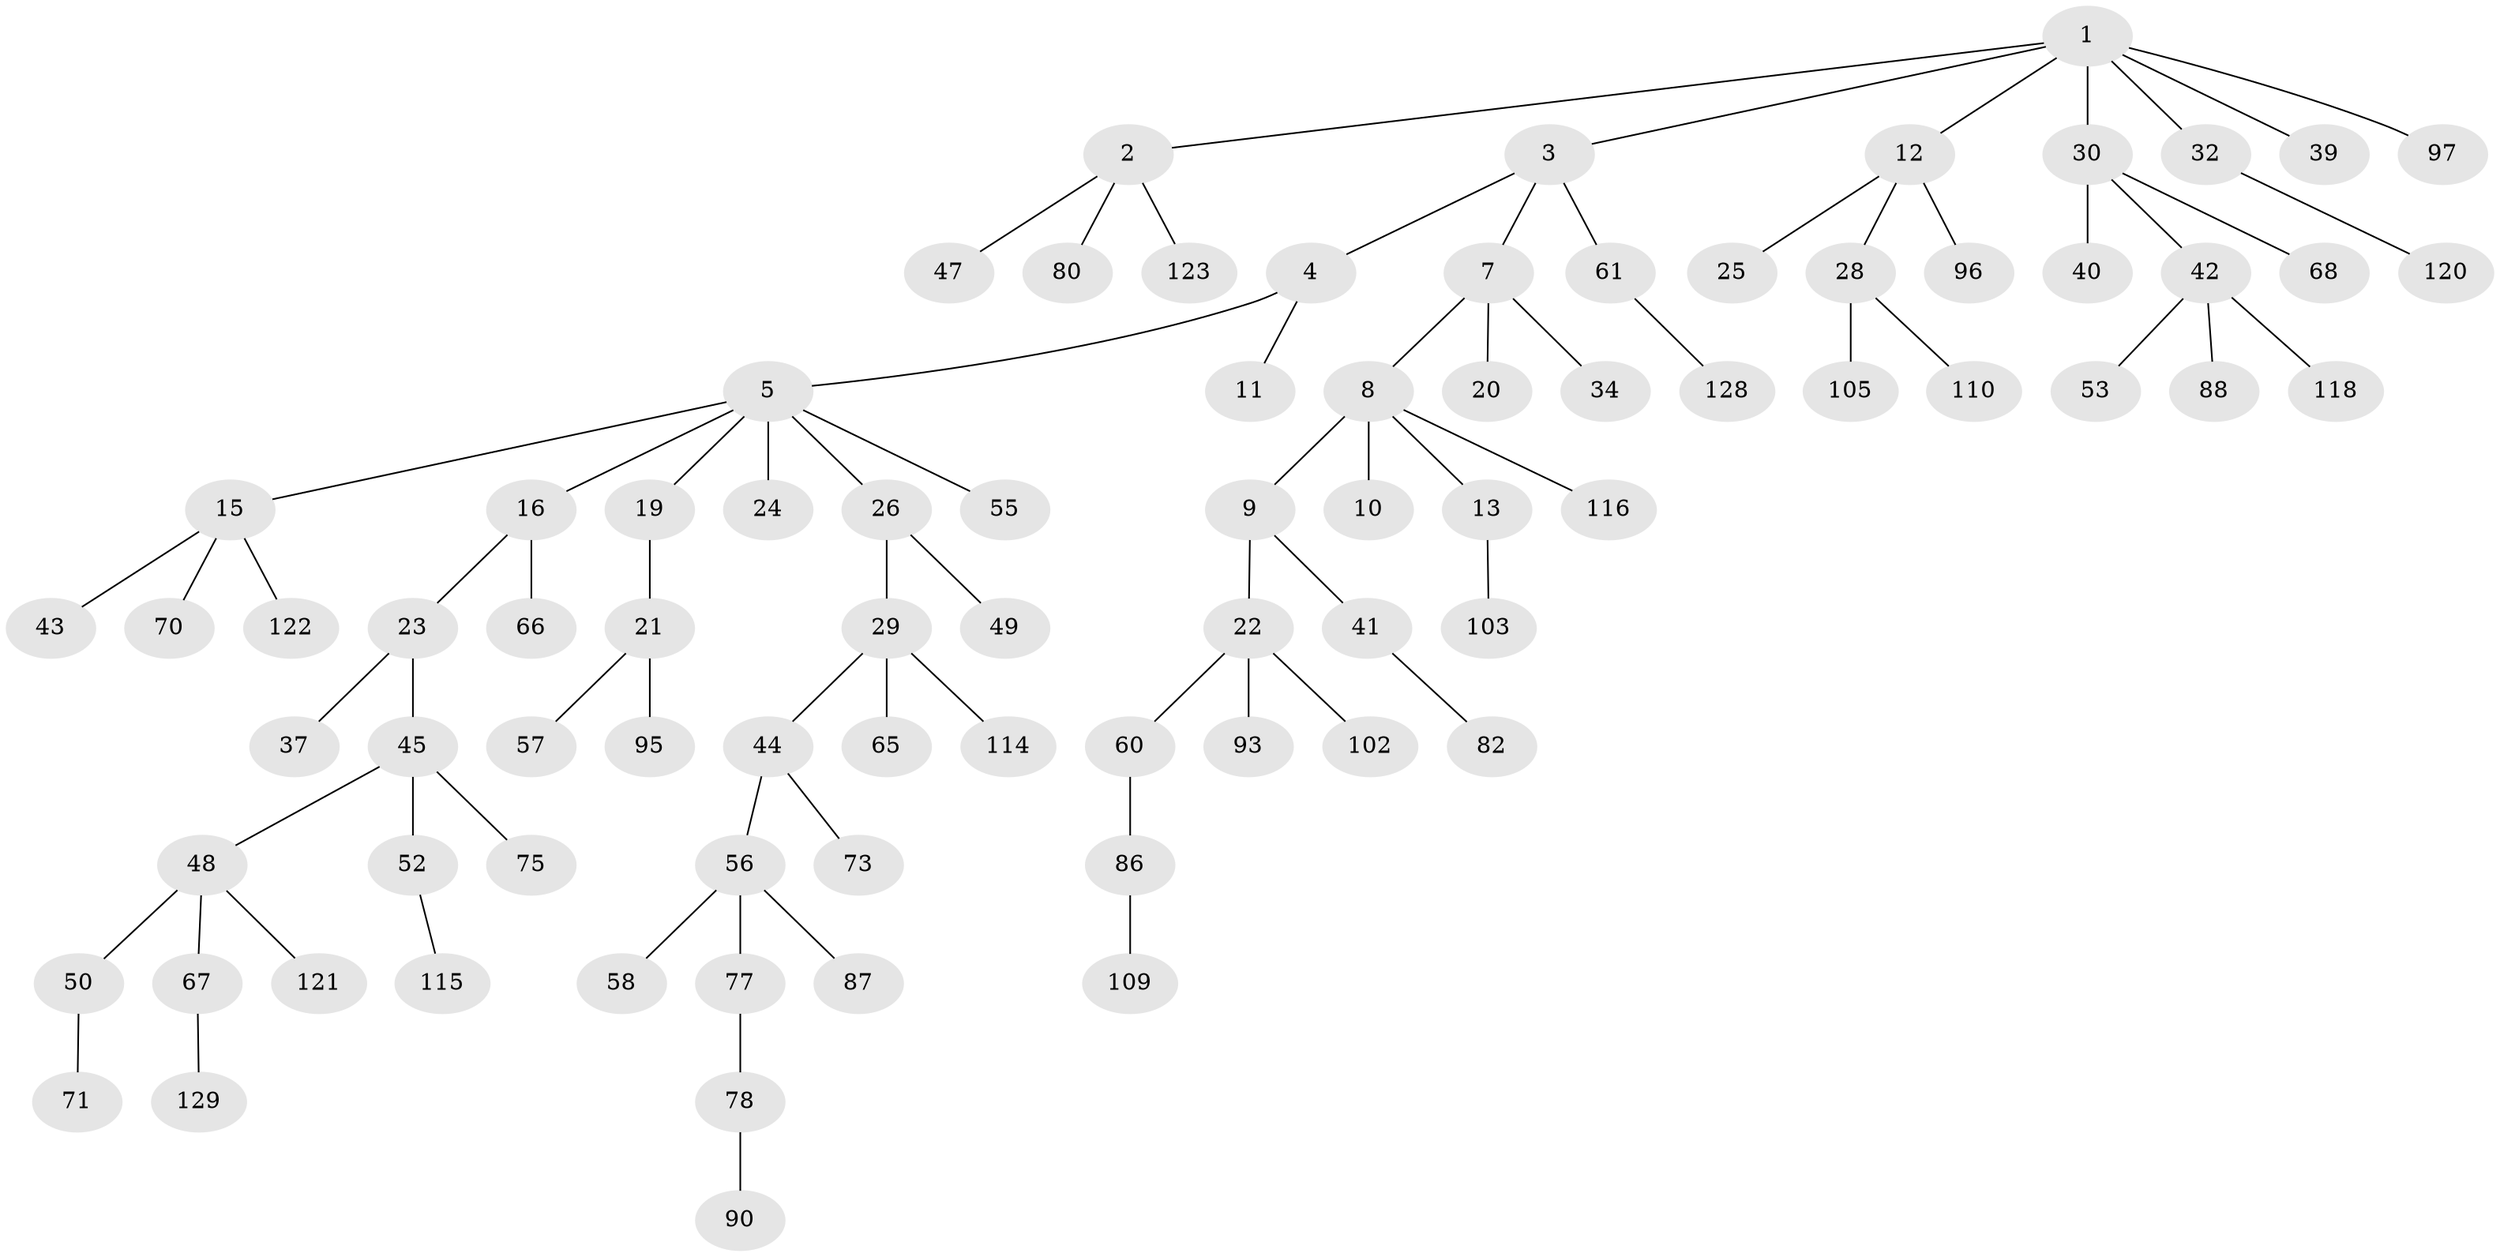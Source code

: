 // original degree distribution, {8: 0.007692307692307693, 3: 0.13076923076923078, 5: 0.06923076923076923, 4: 0.03076923076923077, 1: 0.49230769230769234, 6: 0.007692307692307693, 2: 0.26153846153846155}
// Generated by graph-tools (version 1.1) at 2025/42/03/06/25 10:42:03]
// undirected, 82 vertices, 81 edges
graph export_dot {
graph [start="1"]
  node [color=gray90,style=filled];
  1 [super="+54"];
  2 [super="+51"];
  3 [super="+6"];
  4 [super="+85"];
  5 [super="+14"];
  7 [super="+106"];
  8 [super="+63"];
  9;
  10 [super="+17"];
  11 [super="+35"];
  12 [super="+89"];
  13 [super="+46"];
  15 [super="+130"];
  16 [super="+18"];
  19 [super="+74"];
  20;
  21 [super="+38"];
  22 [super="+83"];
  23 [super="+27"];
  24;
  25;
  26 [super="+33"];
  28 [super="+92"];
  29 [super="+36"];
  30 [super="+31"];
  32;
  34 [super="+113"];
  37;
  39 [super="+100"];
  40 [super="+59"];
  41 [super="+108"];
  42 [super="+76"];
  43 [super="+125"];
  44 [super="+72"];
  45 [super="+91"];
  47;
  48 [super="+117"];
  49;
  50;
  52 [super="+69"];
  53 [super="+112"];
  55;
  56 [super="+98"];
  57 [super="+81"];
  58 [super="+64"];
  60 [super="+124"];
  61 [super="+62"];
  65;
  66;
  67;
  68;
  70;
  71 [super="+79"];
  73 [super="+111"];
  75 [super="+127"];
  77 [super="+84"];
  78;
  80;
  82 [super="+94"];
  86 [super="+119"];
  87 [super="+101"];
  88 [super="+99"];
  90 [super="+104"];
  93;
  95;
  96 [super="+107"];
  97;
  102;
  103;
  105;
  109;
  110 [super="+126"];
  114;
  115;
  116;
  118;
  120;
  121;
  122;
  123;
  128;
  129;
  1 -- 2;
  1 -- 3;
  1 -- 12;
  1 -- 30;
  1 -- 32;
  1 -- 39;
  1 -- 97;
  2 -- 47;
  2 -- 80;
  2 -- 123;
  3 -- 4;
  3 -- 7;
  3 -- 61;
  4 -- 5;
  4 -- 11;
  5 -- 15;
  5 -- 19;
  5 -- 16;
  5 -- 55;
  5 -- 24;
  5 -- 26;
  7 -- 8;
  7 -- 20;
  7 -- 34;
  8 -- 9;
  8 -- 10;
  8 -- 13;
  8 -- 116;
  9 -- 22;
  9 -- 41;
  12 -- 25;
  12 -- 28;
  12 -- 96;
  13 -- 103;
  15 -- 43;
  15 -- 70;
  15 -- 122;
  16 -- 66;
  16 -- 23;
  19 -- 21;
  21 -- 57;
  21 -- 95;
  22 -- 60;
  22 -- 102;
  22 -- 93;
  23 -- 37;
  23 -- 45;
  26 -- 29;
  26 -- 49;
  28 -- 110;
  28 -- 105;
  29 -- 44;
  29 -- 65;
  29 -- 114;
  30 -- 68;
  30 -- 40;
  30 -- 42;
  32 -- 120;
  41 -- 82;
  42 -- 53;
  42 -- 118;
  42 -- 88;
  44 -- 56;
  44 -- 73;
  45 -- 48;
  45 -- 52;
  45 -- 75;
  48 -- 50;
  48 -- 67;
  48 -- 121;
  50 -- 71;
  52 -- 115;
  56 -- 58;
  56 -- 77;
  56 -- 87;
  60 -- 86;
  61 -- 128;
  67 -- 129;
  77 -- 78;
  78 -- 90;
  86 -- 109;
}
